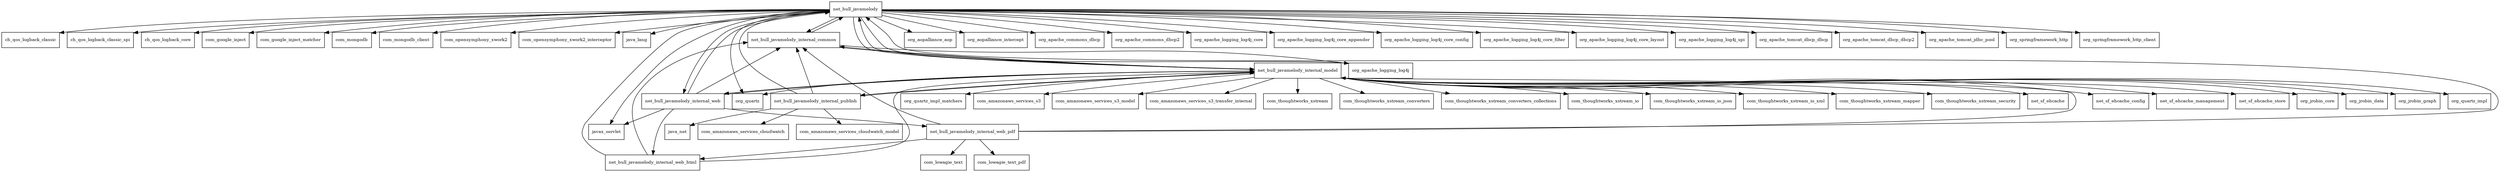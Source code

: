 digraph javamelody_core_1_77_0_package_dependencies {
  node [shape = box, fontsize=10.0];
  net_bull_javamelody -> ch_qos_logback_classic;
  net_bull_javamelody -> ch_qos_logback_classic_spi;
  net_bull_javamelody -> ch_qos_logback_core;
  net_bull_javamelody -> com_google_inject;
  net_bull_javamelody -> com_google_inject_matcher;
  net_bull_javamelody -> com_mongodb;
  net_bull_javamelody -> com_mongodb_client;
  net_bull_javamelody -> com_opensymphony_xwork2;
  net_bull_javamelody -> com_opensymphony_xwork2_interceptor;
  net_bull_javamelody -> java_lang;
  net_bull_javamelody -> javax_servlet;
  net_bull_javamelody -> net_bull_javamelody_internal_common;
  net_bull_javamelody -> net_bull_javamelody_internal_model;
  net_bull_javamelody -> net_bull_javamelody_internal_web;
  net_bull_javamelody -> org_aopalliance_aop;
  net_bull_javamelody -> org_aopalliance_intercept;
  net_bull_javamelody -> org_apache_commons_dbcp;
  net_bull_javamelody -> org_apache_commons_dbcp2;
  net_bull_javamelody -> org_apache_logging_log4j;
  net_bull_javamelody -> org_apache_logging_log4j_core;
  net_bull_javamelody -> org_apache_logging_log4j_core_appender;
  net_bull_javamelody -> org_apache_logging_log4j_core_config;
  net_bull_javamelody -> org_apache_logging_log4j_core_filter;
  net_bull_javamelody -> org_apache_logging_log4j_core_layout;
  net_bull_javamelody -> org_apache_logging_log4j_spi;
  net_bull_javamelody -> org_apache_tomcat_dbcp_dbcp;
  net_bull_javamelody -> org_apache_tomcat_dbcp_dbcp2;
  net_bull_javamelody -> org_apache_tomcat_jdbc_pool;
  net_bull_javamelody -> org_quartz;
  net_bull_javamelody -> org_springframework_http;
  net_bull_javamelody -> org_springframework_http_client;
  net_bull_javamelody_internal_common -> net_bull_javamelody;
  net_bull_javamelody_internal_common -> net_bull_javamelody_internal_model;
  net_bull_javamelody_internal_common -> org_apache_logging_log4j;
  net_bull_javamelody_internal_model -> com_amazonaws_services_s3;
  net_bull_javamelody_internal_model -> com_amazonaws_services_s3_model;
  net_bull_javamelody_internal_model -> com_amazonaws_services_s3_transfer_internal;
  net_bull_javamelody_internal_model -> com_thoughtworks_xstream;
  net_bull_javamelody_internal_model -> com_thoughtworks_xstream_converters;
  net_bull_javamelody_internal_model -> com_thoughtworks_xstream_converters_collections;
  net_bull_javamelody_internal_model -> com_thoughtworks_xstream_io;
  net_bull_javamelody_internal_model -> com_thoughtworks_xstream_io_json;
  net_bull_javamelody_internal_model -> com_thoughtworks_xstream_io_xml;
  net_bull_javamelody_internal_model -> com_thoughtworks_xstream_mapper;
  net_bull_javamelody_internal_model -> com_thoughtworks_xstream_security;
  net_bull_javamelody_internal_model -> net_bull_javamelody;
  net_bull_javamelody_internal_model -> net_bull_javamelody_internal_common;
  net_bull_javamelody_internal_model -> net_bull_javamelody_internal_publish;
  net_bull_javamelody_internal_model -> net_bull_javamelody_internal_web;
  net_bull_javamelody_internal_model -> net_sf_ehcache;
  net_bull_javamelody_internal_model -> net_sf_ehcache_config;
  net_bull_javamelody_internal_model -> net_sf_ehcache_management;
  net_bull_javamelody_internal_model -> net_sf_ehcache_store;
  net_bull_javamelody_internal_model -> org_jrobin_core;
  net_bull_javamelody_internal_model -> org_jrobin_data;
  net_bull_javamelody_internal_model -> org_jrobin_graph;
  net_bull_javamelody_internal_model -> org_quartz;
  net_bull_javamelody_internal_model -> org_quartz_impl;
  net_bull_javamelody_internal_model -> org_quartz_impl_matchers;
  net_bull_javamelody_internal_publish -> com_amazonaws_services_cloudwatch;
  net_bull_javamelody_internal_publish -> com_amazonaws_services_cloudwatch_model;
  net_bull_javamelody_internal_publish -> java_net;
  net_bull_javamelody_internal_publish -> net_bull_javamelody;
  net_bull_javamelody_internal_publish -> net_bull_javamelody_internal_common;
  net_bull_javamelody_internal_publish -> net_bull_javamelody_internal_model;
  net_bull_javamelody_internal_web -> javax_servlet;
  net_bull_javamelody_internal_web -> net_bull_javamelody;
  net_bull_javamelody_internal_web -> net_bull_javamelody_internal_common;
  net_bull_javamelody_internal_web -> net_bull_javamelody_internal_model;
  net_bull_javamelody_internal_web -> net_bull_javamelody_internal_web_html;
  net_bull_javamelody_internal_web -> net_bull_javamelody_internal_web_pdf;
  net_bull_javamelody_internal_web_html -> net_bull_javamelody;
  net_bull_javamelody_internal_web_html -> net_bull_javamelody_internal_common;
  net_bull_javamelody_internal_web_html -> net_bull_javamelody_internal_model;
  net_bull_javamelody_internal_web_pdf -> com_lowagie_text;
  net_bull_javamelody_internal_web_pdf -> com_lowagie_text_pdf;
  net_bull_javamelody_internal_web_pdf -> net_bull_javamelody;
  net_bull_javamelody_internal_web_pdf -> net_bull_javamelody_internal_common;
  net_bull_javamelody_internal_web_pdf -> net_bull_javamelody_internal_model;
  net_bull_javamelody_internal_web_pdf -> net_bull_javamelody_internal_web_html;
}

